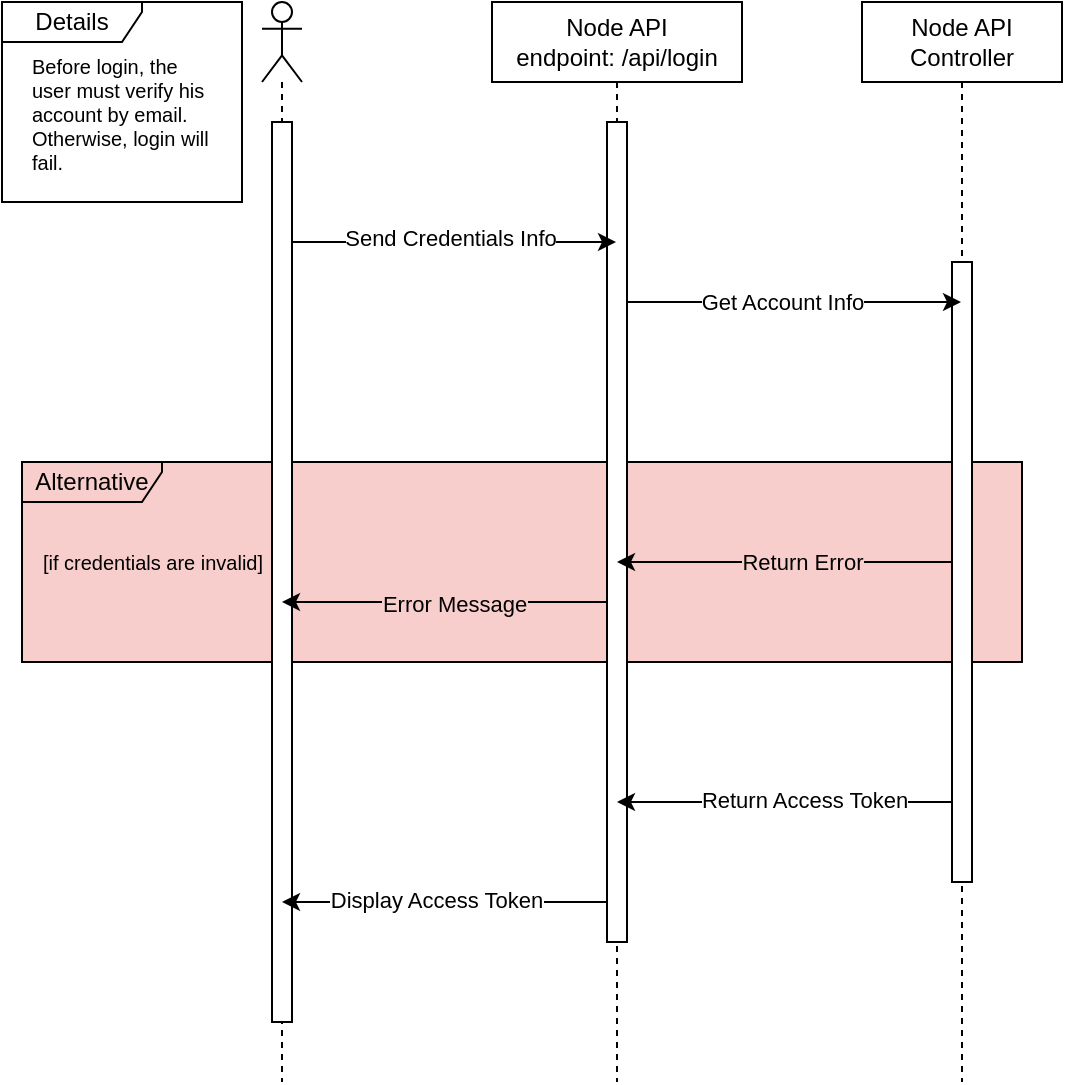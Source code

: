 <mxfile version="21.1.2" type="device">
  <diagram name="Page-1" id="2YBvvXClWsGukQMizWep">
    <mxGraphModel dx="1434" dy="781" grid="1" gridSize="10" guides="1" tooltips="1" connect="1" arrows="1" fold="1" page="1" pageScale="1" pageWidth="850" pageHeight="1100" math="0" shadow="0">
      <root>
        <mxCell id="0" />
        <mxCell id="1" parent="0" />
        <mxCell id="7N-NiP9JxCAHFGRjl6bu-51" value="" style="rounded=0;whiteSpace=wrap;html=1;strokeColor=#b85450;fillColor=#F8CECC;" parent="1" vertex="1">
          <mxGeometry x="30" y="770" width="500" height="100" as="geometry" />
        </mxCell>
        <mxCell id="7N-NiP9JxCAHFGRjl6bu-17" value="Alternative" style="shape=umlFrame;whiteSpace=wrap;html=1;pointerEvents=0;width=70;height=20;fillColor=none;" parent="1" vertex="1">
          <mxGeometry x="30" y="770" width="500" height="100" as="geometry" />
        </mxCell>
        <mxCell id="7N-NiP9JxCAHFGRjl6bu-5" value="" style="shape=umlLifeline;perimeter=lifelinePerimeter;whiteSpace=wrap;html=1;container=1;dropTarget=0;collapsible=0;recursiveResize=0;outlineConnect=0;portConstraint=eastwest;newEdgeStyle={&quot;edgeStyle&quot;:&quot;elbowEdgeStyle&quot;,&quot;elbow&quot;:&quot;vertical&quot;,&quot;curved&quot;:0,&quot;rounded&quot;:0};participant=umlActor;" parent="1" vertex="1">
          <mxGeometry x="150" y="540" width="20" height="540" as="geometry" />
        </mxCell>
        <mxCell id="7N-NiP9JxCAHFGRjl6bu-11" value="" style="html=1;points=[];perimeter=orthogonalPerimeter;outlineConnect=0;targetShapes=umlLifeline;portConstraint=eastwest;newEdgeStyle={&quot;edgeStyle&quot;:&quot;elbowEdgeStyle&quot;,&quot;elbow&quot;:&quot;vertical&quot;,&quot;curved&quot;:0,&quot;rounded&quot;:0};" parent="7N-NiP9JxCAHFGRjl6bu-5" vertex="1">
          <mxGeometry x="5" y="60" width="10" height="450" as="geometry" />
        </mxCell>
        <mxCell id="7N-NiP9JxCAHFGRjl6bu-6" value="Node API&lt;br&gt;endpoint: /api/login" style="shape=umlLifeline;perimeter=lifelinePerimeter;whiteSpace=wrap;html=1;container=1;dropTarget=0;collapsible=0;recursiveResize=0;outlineConnect=0;portConstraint=eastwest;newEdgeStyle={&quot;edgeStyle&quot;:&quot;elbowEdgeStyle&quot;,&quot;elbow&quot;:&quot;vertical&quot;,&quot;curved&quot;:0,&quot;rounded&quot;:0};" parent="1" vertex="1">
          <mxGeometry x="265" y="540" width="125" height="540" as="geometry" />
        </mxCell>
        <mxCell id="7N-NiP9JxCAHFGRjl6bu-16" value="" style="html=1;points=[];perimeter=orthogonalPerimeter;outlineConnect=0;targetShapes=umlLifeline;portConstraint=eastwest;newEdgeStyle={&quot;edgeStyle&quot;:&quot;elbowEdgeStyle&quot;,&quot;elbow&quot;:&quot;vertical&quot;,&quot;curved&quot;:0,&quot;rounded&quot;:0};" parent="7N-NiP9JxCAHFGRjl6bu-6" vertex="1">
          <mxGeometry x="57.5" y="60" width="10" height="410" as="geometry" />
        </mxCell>
        <mxCell id="C-rIPeblgNh_0IEKpaFD-3" style="edgeStyle=elbowEdgeStyle;rounded=0;orthogonalLoop=1;jettySize=auto;html=1;elbow=vertical;curved=0;" edge="1" parent="1" source="7N-NiP9JxCAHFGRjl6bu-7" target="7N-NiP9JxCAHFGRjl6bu-6">
          <mxGeometry relative="1" as="geometry">
            <Array as="points">
              <mxPoint x="420" y="940" />
            </Array>
          </mxGeometry>
        </mxCell>
        <mxCell id="C-rIPeblgNh_0IEKpaFD-4" value="Return Access Token" style="edgeLabel;html=1;align=center;verticalAlign=middle;resizable=0;points=[];" vertex="1" connectable="0" parent="C-rIPeblgNh_0IEKpaFD-3">
          <mxGeometry x="0.142" y="-1" relative="1" as="geometry">
            <mxPoint x="19" as="offset" />
          </mxGeometry>
        </mxCell>
        <mxCell id="7N-NiP9JxCAHFGRjl6bu-7" value="Node API&lt;br&gt;Controller" style="shape=umlLifeline;perimeter=lifelinePerimeter;whiteSpace=wrap;html=1;container=1;dropTarget=0;collapsible=0;recursiveResize=0;outlineConnect=0;portConstraint=eastwest;newEdgeStyle={&quot;edgeStyle&quot;:&quot;elbowEdgeStyle&quot;,&quot;elbow&quot;:&quot;vertical&quot;,&quot;curved&quot;:0,&quot;rounded&quot;:0};" parent="1" vertex="1">
          <mxGeometry x="450" y="540" width="100" height="540" as="geometry" />
        </mxCell>
        <mxCell id="7N-NiP9JxCAHFGRjl6bu-103" value="" style="html=1;points=[];perimeter=orthogonalPerimeter;outlineConnect=0;targetShapes=umlLifeline;portConstraint=eastwest;newEdgeStyle={&quot;edgeStyle&quot;:&quot;elbowEdgeStyle&quot;,&quot;elbow&quot;:&quot;vertical&quot;,&quot;curved&quot;:0,&quot;rounded&quot;:0};" parent="7N-NiP9JxCAHFGRjl6bu-7" vertex="1">
          <mxGeometry x="45" y="130" width="10" height="310" as="geometry" />
        </mxCell>
        <mxCell id="7N-NiP9JxCAHFGRjl6bu-19" value="&lt;font style=&quot;font-size: 10px;&quot;&gt;[if credentials are invalid]&lt;/font&gt;" style="text;html=1;align=center;verticalAlign=middle;resizable=0;points=[];autosize=1;strokeColor=none;fillColor=none;" parent="1" vertex="1">
          <mxGeometry x="30" y="805" width="130" height="30" as="geometry" />
        </mxCell>
        <mxCell id="7N-NiP9JxCAHFGRjl6bu-28" style="edgeStyle=elbowEdgeStyle;rounded=0;orthogonalLoop=1;jettySize=auto;html=1;elbow=vertical;curved=0;" parent="1" source="7N-NiP9JxCAHFGRjl6bu-16" target="7N-NiP9JxCAHFGRjl6bu-7" edge="1">
          <mxGeometry relative="1" as="geometry">
            <Array as="points">
              <mxPoint x="360" y="690" />
              <mxPoint x="420" y="680" />
            </Array>
          </mxGeometry>
        </mxCell>
        <mxCell id="7N-NiP9JxCAHFGRjl6bu-33" value="Get Account Info" style="edgeLabel;html=1;align=center;verticalAlign=middle;resizable=0;points=[];labelBackgroundColor=#FFFFFF;" parent="7N-NiP9JxCAHFGRjl6bu-28" vertex="1" connectable="0">
          <mxGeometry x="-0.071" y="-3" relative="1" as="geometry">
            <mxPoint y="-3" as="offset" />
          </mxGeometry>
        </mxCell>
        <mxCell id="7N-NiP9JxCAHFGRjl6bu-29" style="edgeStyle=elbowEdgeStyle;rounded=0;orthogonalLoop=1;jettySize=auto;html=1;elbow=vertical;curved=0;" parent="1" source="7N-NiP9JxCAHFGRjl6bu-11" target="7N-NiP9JxCAHFGRjl6bu-6" edge="1">
          <mxGeometry relative="1" as="geometry">
            <Array as="points">
              <mxPoint x="240" y="660" />
              <mxPoint x="230" y="660" />
            </Array>
          </mxGeometry>
        </mxCell>
        <mxCell id="7N-NiP9JxCAHFGRjl6bu-32" value="Send Credentials Info" style="edgeLabel;html=1;align=center;verticalAlign=middle;resizable=0;points=[];labelBackgroundColor=#FFFFFF;" parent="7N-NiP9JxCAHFGRjl6bu-29" vertex="1" connectable="0">
          <mxGeometry x="-0.375" y="2" relative="1" as="geometry">
            <mxPoint x="28" as="offset" />
          </mxGeometry>
        </mxCell>
        <mxCell id="7N-NiP9JxCAHFGRjl6bu-31" style="edgeStyle=elbowEdgeStyle;rounded=0;orthogonalLoop=1;jettySize=auto;html=1;elbow=vertical;curved=0;" parent="1" source="7N-NiP9JxCAHFGRjl6bu-16" target="7N-NiP9JxCAHFGRjl6bu-5" edge="1">
          <mxGeometry relative="1" as="geometry">
            <Array as="points">
              <mxPoint x="300" y="840" />
              <mxPoint x="280" y="780" />
              <mxPoint x="260" y="750" />
            </Array>
          </mxGeometry>
        </mxCell>
        <mxCell id="7N-NiP9JxCAHFGRjl6bu-35" value="Error Message" style="edgeLabel;html=1;align=center;verticalAlign=middle;resizable=0;points=[];labelBackgroundColor=#F8CECC;" parent="7N-NiP9JxCAHFGRjl6bu-31" vertex="1" connectable="0">
          <mxGeometry x="0.282" y="1" relative="1" as="geometry">
            <mxPoint x="27" as="offset" />
          </mxGeometry>
        </mxCell>
        <mxCell id="7N-NiP9JxCAHFGRjl6bu-106" style="edgeStyle=elbowEdgeStyle;rounded=0;orthogonalLoop=1;jettySize=auto;html=1;elbow=vertical;curved=0;" parent="1" source="7N-NiP9JxCAHFGRjl6bu-16" target="7N-NiP9JxCAHFGRjl6bu-5" edge="1">
          <mxGeometry relative="1" as="geometry">
            <Array as="points">
              <mxPoint x="250" y="990" />
            </Array>
          </mxGeometry>
        </mxCell>
        <mxCell id="7N-NiP9JxCAHFGRjl6bu-107" value="Display Access Token" style="edgeLabel;html=1;align=center;verticalAlign=middle;resizable=0;points=[];labelBackgroundColor=#FFFFFF;" parent="7N-NiP9JxCAHFGRjl6bu-106" vertex="1" connectable="0">
          <mxGeometry x="0.057" y="3" relative="1" as="geometry">
            <mxPoint y="-4" as="offset" />
          </mxGeometry>
        </mxCell>
        <mxCell id="7N-NiP9JxCAHFGRjl6bu-108" value="Details" style="shape=umlFrame;whiteSpace=wrap;html=1;pointerEvents=0;width=70;height=20;" parent="1" vertex="1">
          <mxGeometry x="20" y="540" width="120" height="100" as="geometry" />
        </mxCell>
        <mxCell id="7N-NiP9JxCAHFGRjl6bu-109" value="&lt;h1 style=&quot;font-size: 10px;&quot;&gt;&lt;span style=&quot;font-weight: 400;&quot;&gt;Before login, the user must verify his account by email. Otherwise, login will fail.&lt;/span&gt;&lt;/h1&gt;" style="text;html=1;strokeColor=none;fillColor=none;spacing=5;spacingTop=-20;whiteSpace=wrap;overflow=hidden;rounded=0;fontSize=10;" parent="1" vertex="1">
          <mxGeometry x="30" y="570" width="100" height="60" as="geometry" />
        </mxCell>
        <mxCell id="C-rIPeblgNh_0IEKpaFD-1" style="edgeStyle=elbowEdgeStyle;rounded=0;orthogonalLoop=1;jettySize=auto;html=1;elbow=vertical;curved=0;" edge="1" parent="1" source="7N-NiP9JxCAHFGRjl6bu-103" target="7N-NiP9JxCAHFGRjl6bu-6">
          <mxGeometry relative="1" as="geometry">
            <Array as="points">
              <mxPoint x="410" y="820" />
            </Array>
          </mxGeometry>
        </mxCell>
        <mxCell id="C-rIPeblgNh_0IEKpaFD-2" value="Return Error" style="edgeLabel;html=1;align=center;verticalAlign=middle;resizable=0;points=[];labelBackgroundColor=#F8CECC;" vertex="1" connectable="0" parent="C-rIPeblgNh_0IEKpaFD-1">
          <mxGeometry x="-0.107" y="1" relative="1" as="geometry">
            <mxPoint y="-1" as="offset" />
          </mxGeometry>
        </mxCell>
      </root>
    </mxGraphModel>
  </diagram>
</mxfile>

